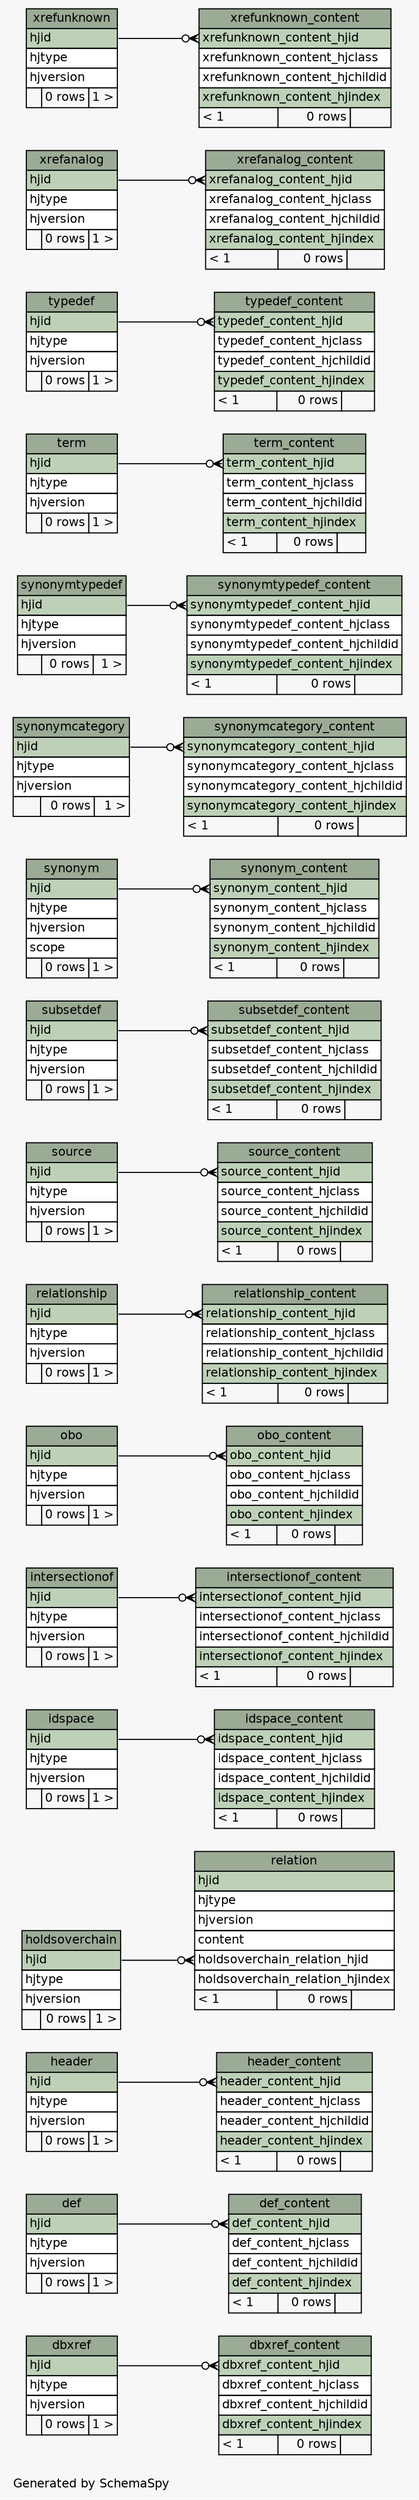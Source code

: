 // dot 2.38.0 on Windows 8.1 6.3
// SchemaSpy rev 590
digraph "largeRelationshipsDiagram" {
  graph [
    rankdir="RL"
    bgcolor="#f7f7f7"
    label="\nGenerated by SchemaSpy"
    labeljust="l"
    nodesep="0.18"
    ranksep="0.46"
    fontname="Helvetica"
    fontsize="11"
  ];
  node [
    fontname="Helvetica"
    fontsize="11"
    shape="plaintext"
  ];
  edge [
    arrowsize="0.8"
  ];
  "dbxref" [
    label=<
    <TABLE BORDER="0" CELLBORDER="1" CELLSPACING="0" BGCOLOR="#ffffff">
      <TR><TD COLSPAN="3" BGCOLOR="#9bab96" ALIGN="CENTER">dbxref</TD></TR>
      <TR><TD PORT="hjid" COLSPAN="3" BGCOLOR="#bed1b8" ALIGN="LEFT">hjid</TD></TR>
      <TR><TD PORT="hjtype" COLSPAN="3" ALIGN="LEFT">hjtype</TD></TR>
      <TR><TD PORT="hjversion" COLSPAN="3" ALIGN="LEFT">hjversion</TD></TR>
      <TR><TD ALIGN="LEFT" BGCOLOR="#f7f7f7">  </TD><TD ALIGN="RIGHT" BGCOLOR="#f7f7f7">0 rows</TD><TD ALIGN="RIGHT" BGCOLOR="#f7f7f7">1 &gt;</TD></TR>
    </TABLE>>
    URL="tables/dbxref.html"
    tooltip="dbxref"
  ];
  "dbxref_content" [
    label=<
    <TABLE BORDER="0" CELLBORDER="1" CELLSPACING="0" BGCOLOR="#ffffff">
      <TR><TD COLSPAN="3" BGCOLOR="#9bab96" ALIGN="CENTER">dbxref_content</TD></TR>
      <TR><TD PORT="dbxref_content_hjid" COLSPAN="3" BGCOLOR="#bed1b8" ALIGN="LEFT">dbxref_content_hjid</TD></TR>
      <TR><TD PORT="dbxref_content_hjclass" COLSPAN="3" ALIGN="LEFT">dbxref_content_hjclass</TD></TR>
      <TR><TD PORT="dbxref_content_hjchildid" COLSPAN="3" ALIGN="LEFT">dbxref_content_hjchildid</TD></TR>
      <TR><TD PORT="dbxref_content_hjindex" COLSPAN="3" BGCOLOR="#bed1b8" ALIGN="LEFT">dbxref_content_hjindex</TD></TR>
      <TR><TD ALIGN="LEFT" BGCOLOR="#f7f7f7">&lt; 1</TD><TD ALIGN="RIGHT" BGCOLOR="#f7f7f7">0 rows</TD><TD ALIGN="RIGHT" BGCOLOR="#f7f7f7">  </TD></TR>
    </TABLE>>
    URL="tables/dbxref_content.html"
    tooltip="dbxref_content"
  ];
  "def" [
    label=<
    <TABLE BORDER="0" CELLBORDER="1" CELLSPACING="0" BGCOLOR="#ffffff">
      <TR><TD COLSPAN="3" BGCOLOR="#9bab96" ALIGN="CENTER">def</TD></TR>
      <TR><TD PORT="hjid" COLSPAN="3" BGCOLOR="#bed1b8" ALIGN="LEFT">hjid</TD></TR>
      <TR><TD PORT="hjtype" COLSPAN="3" ALIGN="LEFT">hjtype</TD></TR>
      <TR><TD PORT="hjversion" COLSPAN="3" ALIGN="LEFT">hjversion</TD></TR>
      <TR><TD ALIGN="LEFT" BGCOLOR="#f7f7f7">  </TD><TD ALIGN="RIGHT" BGCOLOR="#f7f7f7">0 rows</TD><TD ALIGN="RIGHT" BGCOLOR="#f7f7f7">1 &gt;</TD></TR>
    </TABLE>>
    URL="tables/def.html"
    tooltip="def"
  ];
  "def_content" [
    label=<
    <TABLE BORDER="0" CELLBORDER="1" CELLSPACING="0" BGCOLOR="#ffffff">
      <TR><TD COLSPAN="3" BGCOLOR="#9bab96" ALIGN="CENTER">def_content</TD></TR>
      <TR><TD PORT="def_content_hjid" COLSPAN="3" BGCOLOR="#bed1b8" ALIGN="LEFT">def_content_hjid</TD></TR>
      <TR><TD PORT="def_content_hjclass" COLSPAN="3" ALIGN="LEFT">def_content_hjclass</TD></TR>
      <TR><TD PORT="def_content_hjchildid" COLSPAN="3" ALIGN="LEFT">def_content_hjchildid</TD></TR>
      <TR><TD PORT="def_content_hjindex" COLSPAN="3" BGCOLOR="#bed1b8" ALIGN="LEFT">def_content_hjindex</TD></TR>
      <TR><TD ALIGN="LEFT" BGCOLOR="#f7f7f7">&lt; 1</TD><TD ALIGN="RIGHT" BGCOLOR="#f7f7f7">0 rows</TD><TD ALIGN="RIGHT" BGCOLOR="#f7f7f7">  </TD></TR>
    </TABLE>>
    URL="tables/def_content.html"
    tooltip="def_content"
  ];
  "header" [
    label=<
    <TABLE BORDER="0" CELLBORDER="1" CELLSPACING="0" BGCOLOR="#ffffff">
      <TR><TD COLSPAN="3" BGCOLOR="#9bab96" ALIGN="CENTER">header</TD></TR>
      <TR><TD PORT="hjid" COLSPAN="3" BGCOLOR="#bed1b8" ALIGN="LEFT">hjid</TD></TR>
      <TR><TD PORT="hjtype" COLSPAN="3" ALIGN="LEFT">hjtype</TD></TR>
      <TR><TD PORT="hjversion" COLSPAN="3" ALIGN="LEFT">hjversion</TD></TR>
      <TR><TD ALIGN="LEFT" BGCOLOR="#f7f7f7">  </TD><TD ALIGN="RIGHT" BGCOLOR="#f7f7f7">0 rows</TD><TD ALIGN="RIGHT" BGCOLOR="#f7f7f7">1 &gt;</TD></TR>
    </TABLE>>
    URL="tables/header.html"
    tooltip="header"
  ];
  "header_content" [
    label=<
    <TABLE BORDER="0" CELLBORDER="1" CELLSPACING="0" BGCOLOR="#ffffff">
      <TR><TD COLSPAN="3" BGCOLOR="#9bab96" ALIGN="CENTER">header_content</TD></TR>
      <TR><TD PORT="header_content_hjid" COLSPAN="3" BGCOLOR="#bed1b8" ALIGN="LEFT">header_content_hjid</TD></TR>
      <TR><TD PORT="header_content_hjclass" COLSPAN="3" ALIGN="LEFT">header_content_hjclass</TD></TR>
      <TR><TD PORT="header_content_hjchildid" COLSPAN="3" ALIGN="LEFT">header_content_hjchildid</TD></TR>
      <TR><TD PORT="header_content_hjindex" COLSPAN="3" BGCOLOR="#bed1b8" ALIGN="LEFT">header_content_hjindex</TD></TR>
      <TR><TD ALIGN="LEFT" BGCOLOR="#f7f7f7">&lt; 1</TD><TD ALIGN="RIGHT" BGCOLOR="#f7f7f7">0 rows</TD><TD ALIGN="RIGHT" BGCOLOR="#f7f7f7">  </TD></TR>
    </TABLE>>
    URL="tables/header_content.html"
    tooltip="header_content"
  ];
  "holdsoverchain" [
    label=<
    <TABLE BORDER="0" CELLBORDER="1" CELLSPACING="0" BGCOLOR="#ffffff">
      <TR><TD COLSPAN="3" BGCOLOR="#9bab96" ALIGN="CENTER">holdsoverchain</TD></TR>
      <TR><TD PORT="hjid" COLSPAN="3" BGCOLOR="#bed1b8" ALIGN="LEFT">hjid</TD></TR>
      <TR><TD PORT="hjtype" COLSPAN="3" ALIGN="LEFT">hjtype</TD></TR>
      <TR><TD PORT="hjversion" COLSPAN="3" ALIGN="LEFT">hjversion</TD></TR>
      <TR><TD ALIGN="LEFT" BGCOLOR="#f7f7f7">  </TD><TD ALIGN="RIGHT" BGCOLOR="#f7f7f7">0 rows</TD><TD ALIGN="RIGHT" BGCOLOR="#f7f7f7">1 &gt;</TD></TR>
    </TABLE>>
    URL="tables/holdsoverchain.html"
    tooltip="holdsoverchain"
  ];
  "idspace" [
    label=<
    <TABLE BORDER="0" CELLBORDER="1" CELLSPACING="0" BGCOLOR="#ffffff">
      <TR><TD COLSPAN="3" BGCOLOR="#9bab96" ALIGN="CENTER">idspace</TD></TR>
      <TR><TD PORT="hjid" COLSPAN="3" BGCOLOR="#bed1b8" ALIGN="LEFT">hjid</TD></TR>
      <TR><TD PORT="hjtype" COLSPAN="3" ALIGN="LEFT">hjtype</TD></TR>
      <TR><TD PORT="hjversion" COLSPAN="3" ALIGN="LEFT">hjversion</TD></TR>
      <TR><TD ALIGN="LEFT" BGCOLOR="#f7f7f7">  </TD><TD ALIGN="RIGHT" BGCOLOR="#f7f7f7">0 rows</TD><TD ALIGN="RIGHT" BGCOLOR="#f7f7f7">1 &gt;</TD></TR>
    </TABLE>>
    URL="tables/idspace.html"
    tooltip="idspace"
  ];
  "idspace_content" [
    label=<
    <TABLE BORDER="0" CELLBORDER="1" CELLSPACING="0" BGCOLOR="#ffffff">
      <TR><TD COLSPAN="3" BGCOLOR="#9bab96" ALIGN="CENTER">idspace_content</TD></TR>
      <TR><TD PORT="idspace_content_hjid" COLSPAN="3" BGCOLOR="#bed1b8" ALIGN="LEFT">idspace_content_hjid</TD></TR>
      <TR><TD PORT="idspace_content_hjclass" COLSPAN="3" ALIGN="LEFT">idspace_content_hjclass</TD></TR>
      <TR><TD PORT="idspace_content_hjchildid" COLSPAN="3" ALIGN="LEFT">idspace_content_hjchildid</TD></TR>
      <TR><TD PORT="idspace_content_hjindex" COLSPAN="3" BGCOLOR="#bed1b8" ALIGN="LEFT">idspace_content_hjindex</TD></TR>
      <TR><TD ALIGN="LEFT" BGCOLOR="#f7f7f7">&lt; 1</TD><TD ALIGN="RIGHT" BGCOLOR="#f7f7f7">0 rows</TD><TD ALIGN="RIGHT" BGCOLOR="#f7f7f7">  </TD></TR>
    </TABLE>>
    URL="tables/idspace_content.html"
    tooltip="idspace_content"
  ];
  "intersectionof" [
    label=<
    <TABLE BORDER="0" CELLBORDER="1" CELLSPACING="0" BGCOLOR="#ffffff">
      <TR><TD COLSPAN="3" BGCOLOR="#9bab96" ALIGN="CENTER">intersectionof</TD></TR>
      <TR><TD PORT="hjid" COLSPAN="3" BGCOLOR="#bed1b8" ALIGN="LEFT">hjid</TD></TR>
      <TR><TD PORT="hjtype" COLSPAN="3" ALIGN="LEFT">hjtype</TD></TR>
      <TR><TD PORT="hjversion" COLSPAN="3" ALIGN="LEFT">hjversion</TD></TR>
      <TR><TD ALIGN="LEFT" BGCOLOR="#f7f7f7">  </TD><TD ALIGN="RIGHT" BGCOLOR="#f7f7f7">0 rows</TD><TD ALIGN="RIGHT" BGCOLOR="#f7f7f7">1 &gt;</TD></TR>
    </TABLE>>
    URL="tables/intersectionof.html"
    tooltip="intersectionof"
  ];
  "intersectionof_content" [
    label=<
    <TABLE BORDER="0" CELLBORDER="1" CELLSPACING="0" BGCOLOR="#ffffff">
      <TR><TD COLSPAN="3" BGCOLOR="#9bab96" ALIGN="CENTER">intersectionof_content</TD></TR>
      <TR><TD PORT="intersectionof_content_hjid" COLSPAN="3" BGCOLOR="#bed1b8" ALIGN="LEFT">intersectionof_content_hjid</TD></TR>
      <TR><TD PORT="intersectionof_content_hjclass" COLSPAN="3" ALIGN="LEFT">intersectionof_content_hjclass</TD></TR>
      <TR><TD PORT="intersectionof_content_hjchildid" COLSPAN="3" ALIGN="LEFT">intersectionof_content_hjchildid</TD></TR>
      <TR><TD PORT="intersectionof_content_hjindex" COLSPAN="3" BGCOLOR="#bed1b8" ALIGN="LEFT">intersectionof_content_hjindex</TD></TR>
      <TR><TD ALIGN="LEFT" BGCOLOR="#f7f7f7">&lt; 1</TD><TD ALIGN="RIGHT" BGCOLOR="#f7f7f7">0 rows</TD><TD ALIGN="RIGHT" BGCOLOR="#f7f7f7">  </TD></TR>
    </TABLE>>
    URL="tables/intersectionof_content.html"
    tooltip="intersectionof_content"
  ];
  "obo" [
    label=<
    <TABLE BORDER="0" CELLBORDER="1" CELLSPACING="0" BGCOLOR="#ffffff">
      <TR><TD COLSPAN="3" BGCOLOR="#9bab96" ALIGN="CENTER">obo</TD></TR>
      <TR><TD PORT="hjid" COLSPAN="3" BGCOLOR="#bed1b8" ALIGN="LEFT">hjid</TD></TR>
      <TR><TD PORT="hjtype" COLSPAN="3" ALIGN="LEFT">hjtype</TD></TR>
      <TR><TD PORT="hjversion" COLSPAN="3" ALIGN="LEFT">hjversion</TD></TR>
      <TR><TD ALIGN="LEFT" BGCOLOR="#f7f7f7">  </TD><TD ALIGN="RIGHT" BGCOLOR="#f7f7f7">0 rows</TD><TD ALIGN="RIGHT" BGCOLOR="#f7f7f7">1 &gt;</TD></TR>
    </TABLE>>
    URL="tables/obo.html"
    tooltip="obo"
  ];
  "obo_content" [
    label=<
    <TABLE BORDER="0" CELLBORDER="1" CELLSPACING="0" BGCOLOR="#ffffff">
      <TR><TD COLSPAN="3" BGCOLOR="#9bab96" ALIGN="CENTER">obo_content</TD></TR>
      <TR><TD PORT="obo_content_hjid" COLSPAN="3" BGCOLOR="#bed1b8" ALIGN="LEFT">obo_content_hjid</TD></TR>
      <TR><TD PORT="obo_content_hjclass" COLSPAN="3" ALIGN="LEFT">obo_content_hjclass</TD></TR>
      <TR><TD PORT="obo_content_hjchildid" COLSPAN="3" ALIGN="LEFT">obo_content_hjchildid</TD></TR>
      <TR><TD PORT="obo_content_hjindex" COLSPAN="3" BGCOLOR="#bed1b8" ALIGN="LEFT">obo_content_hjindex</TD></TR>
      <TR><TD ALIGN="LEFT" BGCOLOR="#f7f7f7">&lt; 1</TD><TD ALIGN="RIGHT" BGCOLOR="#f7f7f7">0 rows</TD><TD ALIGN="RIGHT" BGCOLOR="#f7f7f7">  </TD></TR>
    </TABLE>>
    URL="tables/obo_content.html"
    tooltip="obo_content"
  ];
  "relation" [
    label=<
    <TABLE BORDER="0" CELLBORDER="1" CELLSPACING="0" BGCOLOR="#ffffff">
      <TR><TD COLSPAN="3" BGCOLOR="#9bab96" ALIGN="CENTER">relation</TD></TR>
      <TR><TD PORT="hjid" COLSPAN="3" BGCOLOR="#bed1b8" ALIGN="LEFT">hjid</TD></TR>
      <TR><TD PORT="hjtype" COLSPAN="3" ALIGN="LEFT">hjtype</TD></TR>
      <TR><TD PORT="hjversion" COLSPAN="3" ALIGN="LEFT">hjversion</TD></TR>
      <TR><TD PORT="content" COLSPAN="3" ALIGN="LEFT">content</TD></TR>
      <TR><TD PORT="holdsoverchain_relation_hjid" COLSPAN="3" ALIGN="LEFT">holdsoverchain_relation_hjid</TD></TR>
      <TR><TD PORT="holdsoverchain_relation_hjindex" COLSPAN="3" ALIGN="LEFT">holdsoverchain_relation_hjindex</TD></TR>
      <TR><TD ALIGN="LEFT" BGCOLOR="#f7f7f7">&lt; 1</TD><TD ALIGN="RIGHT" BGCOLOR="#f7f7f7">0 rows</TD><TD ALIGN="RIGHT" BGCOLOR="#f7f7f7">  </TD></TR>
    </TABLE>>
    URL="tables/relation.html"
    tooltip="relation"
  ];
  "relationship" [
    label=<
    <TABLE BORDER="0" CELLBORDER="1" CELLSPACING="0" BGCOLOR="#ffffff">
      <TR><TD COLSPAN="3" BGCOLOR="#9bab96" ALIGN="CENTER">relationship</TD></TR>
      <TR><TD PORT="hjid" COLSPAN="3" BGCOLOR="#bed1b8" ALIGN="LEFT">hjid</TD></TR>
      <TR><TD PORT="hjtype" COLSPAN="3" ALIGN="LEFT">hjtype</TD></TR>
      <TR><TD PORT="hjversion" COLSPAN="3" ALIGN="LEFT">hjversion</TD></TR>
      <TR><TD ALIGN="LEFT" BGCOLOR="#f7f7f7">  </TD><TD ALIGN="RIGHT" BGCOLOR="#f7f7f7">0 rows</TD><TD ALIGN="RIGHT" BGCOLOR="#f7f7f7">1 &gt;</TD></TR>
    </TABLE>>
    URL="tables/relationship.html"
    tooltip="relationship"
  ];
  "relationship_content" [
    label=<
    <TABLE BORDER="0" CELLBORDER="1" CELLSPACING="0" BGCOLOR="#ffffff">
      <TR><TD COLSPAN="3" BGCOLOR="#9bab96" ALIGN="CENTER">relationship_content</TD></TR>
      <TR><TD PORT="relationship_content_hjid" COLSPAN="3" BGCOLOR="#bed1b8" ALIGN="LEFT">relationship_content_hjid</TD></TR>
      <TR><TD PORT="relationship_content_hjclass" COLSPAN="3" ALIGN="LEFT">relationship_content_hjclass</TD></TR>
      <TR><TD PORT="relationship_content_hjchildid" COLSPAN="3" ALIGN="LEFT">relationship_content_hjchildid</TD></TR>
      <TR><TD PORT="relationship_content_hjindex" COLSPAN="3" BGCOLOR="#bed1b8" ALIGN="LEFT">relationship_content_hjindex</TD></TR>
      <TR><TD ALIGN="LEFT" BGCOLOR="#f7f7f7">&lt; 1</TD><TD ALIGN="RIGHT" BGCOLOR="#f7f7f7">0 rows</TD><TD ALIGN="RIGHT" BGCOLOR="#f7f7f7">  </TD></TR>
    </TABLE>>
    URL="tables/relationship_content.html"
    tooltip="relationship_content"
  ];
  "source" [
    label=<
    <TABLE BORDER="0" CELLBORDER="1" CELLSPACING="0" BGCOLOR="#ffffff">
      <TR><TD COLSPAN="3" BGCOLOR="#9bab96" ALIGN="CENTER">source</TD></TR>
      <TR><TD PORT="hjid" COLSPAN="3" BGCOLOR="#bed1b8" ALIGN="LEFT">hjid</TD></TR>
      <TR><TD PORT="hjtype" COLSPAN="3" ALIGN="LEFT">hjtype</TD></TR>
      <TR><TD PORT="hjversion" COLSPAN="3" ALIGN="LEFT">hjversion</TD></TR>
      <TR><TD ALIGN="LEFT" BGCOLOR="#f7f7f7">  </TD><TD ALIGN="RIGHT" BGCOLOR="#f7f7f7">0 rows</TD><TD ALIGN="RIGHT" BGCOLOR="#f7f7f7">1 &gt;</TD></TR>
    </TABLE>>
    URL="tables/source.html"
    tooltip="source"
  ];
  "source_content" [
    label=<
    <TABLE BORDER="0" CELLBORDER="1" CELLSPACING="0" BGCOLOR="#ffffff">
      <TR><TD COLSPAN="3" BGCOLOR="#9bab96" ALIGN="CENTER">source_content</TD></TR>
      <TR><TD PORT="source_content_hjid" COLSPAN="3" BGCOLOR="#bed1b8" ALIGN="LEFT">source_content_hjid</TD></TR>
      <TR><TD PORT="source_content_hjclass" COLSPAN="3" ALIGN="LEFT">source_content_hjclass</TD></TR>
      <TR><TD PORT="source_content_hjchildid" COLSPAN="3" ALIGN="LEFT">source_content_hjchildid</TD></TR>
      <TR><TD PORT="source_content_hjindex" COLSPAN="3" BGCOLOR="#bed1b8" ALIGN="LEFT">source_content_hjindex</TD></TR>
      <TR><TD ALIGN="LEFT" BGCOLOR="#f7f7f7">&lt; 1</TD><TD ALIGN="RIGHT" BGCOLOR="#f7f7f7">0 rows</TD><TD ALIGN="RIGHT" BGCOLOR="#f7f7f7">  </TD></TR>
    </TABLE>>
    URL="tables/source_content.html"
    tooltip="source_content"
  ];
  "subsetdef" [
    label=<
    <TABLE BORDER="0" CELLBORDER="1" CELLSPACING="0" BGCOLOR="#ffffff">
      <TR><TD COLSPAN="3" BGCOLOR="#9bab96" ALIGN="CENTER">subsetdef</TD></TR>
      <TR><TD PORT="hjid" COLSPAN="3" BGCOLOR="#bed1b8" ALIGN="LEFT">hjid</TD></TR>
      <TR><TD PORT="hjtype" COLSPAN="3" ALIGN="LEFT">hjtype</TD></TR>
      <TR><TD PORT="hjversion" COLSPAN="3" ALIGN="LEFT">hjversion</TD></TR>
      <TR><TD ALIGN="LEFT" BGCOLOR="#f7f7f7">  </TD><TD ALIGN="RIGHT" BGCOLOR="#f7f7f7">0 rows</TD><TD ALIGN="RIGHT" BGCOLOR="#f7f7f7">1 &gt;</TD></TR>
    </TABLE>>
    URL="tables/subsetdef.html"
    tooltip="subsetdef"
  ];
  "subsetdef_content" [
    label=<
    <TABLE BORDER="0" CELLBORDER="1" CELLSPACING="0" BGCOLOR="#ffffff">
      <TR><TD COLSPAN="3" BGCOLOR="#9bab96" ALIGN="CENTER">subsetdef_content</TD></TR>
      <TR><TD PORT="subsetdef_content_hjid" COLSPAN="3" BGCOLOR="#bed1b8" ALIGN="LEFT">subsetdef_content_hjid</TD></TR>
      <TR><TD PORT="subsetdef_content_hjclass" COLSPAN="3" ALIGN="LEFT">subsetdef_content_hjclass</TD></TR>
      <TR><TD PORT="subsetdef_content_hjchildid" COLSPAN="3" ALIGN="LEFT">subsetdef_content_hjchildid</TD></TR>
      <TR><TD PORT="subsetdef_content_hjindex" COLSPAN="3" BGCOLOR="#bed1b8" ALIGN="LEFT">subsetdef_content_hjindex</TD></TR>
      <TR><TD ALIGN="LEFT" BGCOLOR="#f7f7f7">&lt; 1</TD><TD ALIGN="RIGHT" BGCOLOR="#f7f7f7">0 rows</TD><TD ALIGN="RIGHT" BGCOLOR="#f7f7f7">  </TD></TR>
    </TABLE>>
    URL="tables/subsetdef_content.html"
    tooltip="subsetdef_content"
  ];
  "synonym" [
    label=<
    <TABLE BORDER="0" CELLBORDER="1" CELLSPACING="0" BGCOLOR="#ffffff">
      <TR><TD COLSPAN="3" BGCOLOR="#9bab96" ALIGN="CENTER">synonym</TD></TR>
      <TR><TD PORT="hjid" COLSPAN="3" BGCOLOR="#bed1b8" ALIGN="LEFT">hjid</TD></TR>
      <TR><TD PORT="hjtype" COLSPAN="3" ALIGN="LEFT">hjtype</TD></TR>
      <TR><TD PORT="hjversion" COLSPAN="3" ALIGN="LEFT">hjversion</TD></TR>
      <TR><TD PORT="scope" COLSPAN="3" ALIGN="LEFT">scope</TD></TR>
      <TR><TD ALIGN="LEFT" BGCOLOR="#f7f7f7">  </TD><TD ALIGN="RIGHT" BGCOLOR="#f7f7f7">0 rows</TD><TD ALIGN="RIGHT" BGCOLOR="#f7f7f7">1 &gt;</TD></TR>
    </TABLE>>
    URL="tables/synonym.html"
    tooltip="synonym"
  ];
  "synonym_content" [
    label=<
    <TABLE BORDER="0" CELLBORDER="1" CELLSPACING="0" BGCOLOR="#ffffff">
      <TR><TD COLSPAN="3" BGCOLOR="#9bab96" ALIGN="CENTER">synonym_content</TD></TR>
      <TR><TD PORT="synonym_content_hjid" COLSPAN="3" BGCOLOR="#bed1b8" ALIGN="LEFT">synonym_content_hjid</TD></TR>
      <TR><TD PORT="synonym_content_hjclass" COLSPAN="3" ALIGN="LEFT">synonym_content_hjclass</TD></TR>
      <TR><TD PORT="synonym_content_hjchildid" COLSPAN="3" ALIGN="LEFT">synonym_content_hjchildid</TD></TR>
      <TR><TD PORT="synonym_content_hjindex" COLSPAN="3" BGCOLOR="#bed1b8" ALIGN="LEFT">synonym_content_hjindex</TD></TR>
      <TR><TD ALIGN="LEFT" BGCOLOR="#f7f7f7">&lt; 1</TD><TD ALIGN="RIGHT" BGCOLOR="#f7f7f7">0 rows</TD><TD ALIGN="RIGHT" BGCOLOR="#f7f7f7">  </TD></TR>
    </TABLE>>
    URL="tables/synonym_content.html"
    tooltip="synonym_content"
  ];
  "synonymcategory" [
    label=<
    <TABLE BORDER="0" CELLBORDER="1" CELLSPACING="0" BGCOLOR="#ffffff">
      <TR><TD COLSPAN="3" BGCOLOR="#9bab96" ALIGN="CENTER">synonymcategory</TD></TR>
      <TR><TD PORT="hjid" COLSPAN="3" BGCOLOR="#bed1b8" ALIGN="LEFT">hjid</TD></TR>
      <TR><TD PORT="hjtype" COLSPAN="3" ALIGN="LEFT">hjtype</TD></TR>
      <TR><TD PORT="hjversion" COLSPAN="3" ALIGN="LEFT">hjversion</TD></TR>
      <TR><TD ALIGN="LEFT" BGCOLOR="#f7f7f7">  </TD><TD ALIGN="RIGHT" BGCOLOR="#f7f7f7">0 rows</TD><TD ALIGN="RIGHT" BGCOLOR="#f7f7f7">1 &gt;</TD></TR>
    </TABLE>>
    URL="tables/synonymcategory.html"
    tooltip="synonymcategory"
  ];
  "synonymcategory_content" [
    label=<
    <TABLE BORDER="0" CELLBORDER="1" CELLSPACING="0" BGCOLOR="#ffffff">
      <TR><TD COLSPAN="3" BGCOLOR="#9bab96" ALIGN="CENTER">synonymcategory_content</TD></TR>
      <TR><TD PORT="synonymcategory_content_hjid" COLSPAN="3" BGCOLOR="#bed1b8" ALIGN="LEFT">synonymcategory_content_hjid</TD></TR>
      <TR><TD PORT="synonymcategory_content_hjclass" COLSPAN="3" ALIGN="LEFT">synonymcategory_content_hjclass</TD></TR>
      <TR><TD PORT="synonymcategory_content_hjchildid" COLSPAN="3" ALIGN="LEFT">synonymcategory_content_hjchildid</TD></TR>
      <TR><TD PORT="synonymcategory_content_hjindex" COLSPAN="3" BGCOLOR="#bed1b8" ALIGN="LEFT">synonymcategory_content_hjindex</TD></TR>
      <TR><TD ALIGN="LEFT" BGCOLOR="#f7f7f7">&lt; 1</TD><TD ALIGN="RIGHT" BGCOLOR="#f7f7f7">0 rows</TD><TD ALIGN="RIGHT" BGCOLOR="#f7f7f7">  </TD></TR>
    </TABLE>>
    URL="tables/synonymcategory_content.html"
    tooltip="synonymcategory_content"
  ];
  "synonymtypedef" [
    label=<
    <TABLE BORDER="0" CELLBORDER="1" CELLSPACING="0" BGCOLOR="#ffffff">
      <TR><TD COLSPAN="3" BGCOLOR="#9bab96" ALIGN="CENTER">synonymtypedef</TD></TR>
      <TR><TD PORT="hjid" COLSPAN="3" BGCOLOR="#bed1b8" ALIGN="LEFT">hjid</TD></TR>
      <TR><TD PORT="hjtype" COLSPAN="3" ALIGN="LEFT">hjtype</TD></TR>
      <TR><TD PORT="hjversion" COLSPAN="3" ALIGN="LEFT">hjversion</TD></TR>
      <TR><TD ALIGN="LEFT" BGCOLOR="#f7f7f7">  </TD><TD ALIGN="RIGHT" BGCOLOR="#f7f7f7">0 rows</TD><TD ALIGN="RIGHT" BGCOLOR="#f7f7f7">1 &gt;</TD></TR>
    </TABLE>>
    URL="tables/synonymtypedef.html"
    tooltip="synonymtypedef"
  ];
  "synonymtypedef_content" [
    label=<
    <TABLE BORDER="0" CELLBORDER="1" CELLSPACING="0" BGCOLOR="#ffffff">
      <TR><TD COLSPAN="3" BGCOLOR="#9bab96" ALIGN="CENTER">synonymtypedef_content</TD></TR>
      <TR><TD PORT="synonymtypedef_content_hjid" COLSPAN="3" BGCOLOR="#bed1b8" ALIGN="LEFT">synonymtypedef_content_hjid</TD></TR>
      <TR><TD PORT="synonymtypedef_content_hjclass" COLSPAN="3" ALIGN="LEFT">synonymtypedef_content_hjclass</TD></TR>
      <TR><TD PORT="synonymtypedef_content_hjchildid" COLSPAN="3" ALIGN="LEFT">synonymtypedef_content_hjchildid</TD></TR>
      <TR><TD PORT="synonymtypedef_content_hjindex" COLSPAN="3" BGCOLOR="#bed1b8" ALIGN="LEFT">synonymtypedef_content_hjindex</TD></TR>
      <TR><TD ALIGN="LEFT" BGCOLOR="#f7f7f7">&lt; 1</TD><TD ALIGN="RIGHT" BGCOLOR="#f7f7f7">0 rows</TD><TD ALIGN="RIGHT" BGCOLOR="#f7f7f7">  </TD></TR>
    </TABLE>>
    URL="tables/synonymtypedef_content.html"
    tooltip="synonymtypedef_content"
  ];
  "term" [
    label=<
    <TABLE BORDER="0" CELLBORDER="1" CELLSPACING="0" BGCOLOR="#ffffff">
      <TR><TD COLSPAN="3" BGCOLOR="#9bab96" ALIGN="CENTER">term</TD></TR>
      <TR><TD PORT="hjid" COLSPAN="3" BGCOLOR="#bed1b8" ALIGN="LEFT">hjid</TD></TR>
      <TR><TD PORT="hjtype" COLSPAN="3" ALIGN="LEFT">hjtype</TD></TR>
      <TR><TD PORT="hjversion" COLSPAN="3" ALIGN="LEFT">hjversion</TD></TR>
      <TR><TD ALIGN="LEFT" BGCOLOR="#f7f7f7">  </TD><TD ALIGN="RIGHT" BGCOLOR="#f7f7f7">0 rows</TD><TD ALIGN="RIGHT" BGCOLOR="#f7f7f7">1 &gt;</TD></TR>
    </TABLE>>
    URL="tables/term.html"
    tooltip="term"
  ];
  "term_content" [
    label=<
    <TABLE BORDER="0" CELLBORDER="1" CELLSPACING="0" BGCOLOR="#ffffff">
      <TR><TD COLSPAN="3" BGCOLOR="#9bab96" ALIGN="CENTER">term_content</TD></TR>
      <TR><TD PORT="term_content_hjid" COLSPAN="3" BGCOLOR="#bed1b8" ALIGN="LEFT">term_content_hjid</TD></TR>
      <TR><TD PORT="term_content_hjclass" COLSPAN="3" ALIGN="LEFT">term_content_hjclass</TD></TR>
      <TR><TD PORT="term_content_hjchildid" COLSPAN="3" ALIGN="LEFT">term_content_hjchildid</TD></TR>
      <TR><TD PORT="term_content_hjindex" COLSPAN="3" BGCOLOR="#bed1b8" ALIGN="LEFT">term_content_hjindex</TD></TR>
      <TR><TD ALIGN="LEFT" BGCOLOR="#f7f7f7">&lt; 1</TD><TD ALIGN="RIGHT" BGCOLOR="#f7f7f7">0 rows</TD><TD ALIGN="RIGHT" BGCOLOR="#f7f7f7">  </TD></TR>
    </TABLE>>
    URL="tables/term_content.html"
    tooltip="term_content"
  ];
  "typedef" [
    label=<
    <TABLE BORDER="0" CELLBORDER="1" CELLSPACING="0" BGCOLOR="#ffffff">
      <TR><TD COLSPAN="3" BGCOLOR="#9bab96" ALIGN="CENTER">typedef</TD></TR>
      <TR><TD PORT="hjid" COLSPAN="3" BGCOLOR="#bed1b8" ALIGN="LEFT">hjid</TD></TR>
      <TR><TD PORT="hjtype" COLSPAN="3" ALIGN="LEFT">hjtype</TD></TR>
      <TR><TD PORT="hjversion" COLSPAN="3" ALIGN="LEFT">hjversion</TD></TR>
      <TR><TD ALIGN="LEFT" BGCOLOR="#f7f7f7">  </TD><TD ALIGN="RIGHT" BGCOLOR="#f7f7f7">0 rows</TD><TD ALIGN="RIGHT" BGCOLOR="#f7f7f7">1 &gt;</TD></TR>
    </TABLE>>
    URL="tables/typedef.html"
    tooltip="typedef"
  ];
  "typedef_content" [
    label=<
    <TABLE BORDER="0" CELLBORDER="1" CELLSPACING="0" BGCOLOR="#ffffff">
      <TR><TD COLSPAN="3" BGCOLOR="#9bab96" ALIGN="CENTER">typedef_content</TD></TR>
      <TR><TD PORT="typedef_content_hjid" COLSPAN="3" BGCOLOR="#bed1b8" ALIGN="LEFT">typedef_content_hjid</TD></TR>
      <TR><TD PORT="typedef_content_hjclass" COLSPAN="3" ALIGN="LEFT">typedef_content_hjclass</TD></TR>
      <TR><TD PORT="typedef_content_hjchildid" COLSPAN="3" ALIGN="LEFT">typedef_content_hjchildid</TD></TR>
      <TR><TD PORT="typedef_content_hjindex" COLSPAN="3" BGCOLOR="#bed1b8" ALIGN="LEFT">typedef_content_hjindex</TD></TR>
      <TR><TD ALIGN="LEFT" BGCOLOR="#f7f7f7">&lt; 1</TD><TD ALIGN="RIGHT" BGCOLOR="#f7f7f7">0 rows</TD><TD ALIGN="RIGHT" BGCOLOR="#f7f7f7">  </TD></TR>
    </TABLE>>
    URL="tables/typedef_content.html"
    tooltip="typedef_content"
  ];
  "xrefanalog" [
    label=<
    <TABLE BORDER="0" CELLBORDER="1" CELLSPACING="0" BGCOLOR="#ffffff">
      <TR><TD COLSPAN="3" BGCOLOR="#9bab96" ALIGN="CENTER">xrefanalog</TD></TR>
      <TR><TD PORT="hjid" COLSPAN="3" BGCOLOR="#bed1b8" ALIGN="LEFT">hjid</TD></TR>
      <TR><TD PORT="hjtype" COLSPAN="3" ALIGN="LEFT">hjtype</TD></TR>
      <TR><TD PORT="hjversion" COLSPAN="3" ALIGN="LEFT">hjversion</TD></TR>
      <TR><TD ALIGN="LEFT" BGCOLOR="#f7f7f7">  </TD><TD ALIGN="RIGHT" BGCOLOR="#f7f7f7">0 rows</TD><TD ALIGN="RIGHT" BGCOLOR="#f7f7f7">1 &gt;</TD></TR>
    </TABLE>>
    URL="tables/xrefanalog.html"
    tooltip="xrefanalog"
  ];
  "xrefanalog_content" [
    label=<
    <TABLE BORDER="0" CELLBORDER="1" CELLSPACING="0" BGCOLOR="#ffffff">
      <TR><TD COLSPAN="3" BGCOLOR="#9bab96" ALIGN="CENTER">xrefanalog_content</TD></TR>
      <TR><TD PORT="xrefanalog_content_hjid" COLSPAN="3" BGCOLOR="#bed1b8" ALIGN="LEFT">xrefanalog_content_hjid</TD></TR>
      <TR><TD PORT="xrefanalog_content_hjclass" COLSPAN="3" ALIGN="LEFT">xrefanalog_content_hjclass</TD></TR>
      <TR><TD PORT="xrefanalog_content_hjchildid" COLSPAN="3" ALIGN="LEFT">xrefanalog_content_hjchildid</TD></TR>
      <TR><TD PORT="xrefanalog_content_hjindex" COLSPAN="3" BGCOLOR="#bed1b8" ALIGN="LEFT">xrefanalog_content_hjindex</TD></TR>
      <TR><TD ALIGN="LEFT" BGCOLOR="#f7f7f7">&lt; 1</TD><TD ALIGN="RIGHT" BGCOLOR="#f7f7f7">0 rows</TD><TD ALIGN="RIGHT" BGCOLOR="#f7f7f7">  </TD></TR>
    </TABLE>>
    URL="tables/xrefanalog_content.html"
    tooltip="xrefanalog_content"
  ];
  "xrefunknown" [
    label=<
    <TABLE BORDER="0" CELLBORDER="1" CELLSPACING="0" BGCOLOR="#ffffff">
      <TR><TD COLSPAN="3" BGCOLOR="#9bab96" ALIGN="CENTER">xrefunknown</TD></TR>
      <TR><TD PORT="hjid" COLSPAN="3" BGCOLOR="#bed1b8" ALIGN="LEFT">hjid</TD></TR>
      <TR><TD PORT="hjtype" COLSPAN="3" ALIGN="LEFT">hjtype</TD></TR>
      <TR><TD PORT="hjversion" COLSPAN="3" ALIGN="LEFT">hjversion</TD></TR>
      <TR><TD ALIGN="LEFT" BGCOLOR="#f7f7f7">  </TD><TD ALIGN="RIGHT" BGCOLOR="#f7f7f7">0 rows</TD><TD ALIGN="RIGHT" BGCOLOR="#f7f7f7">1 &gt;</TD></TR>
    </TABLE>>
    URL="tables/xrefunknown.html"
    tooltip="xrefunknown"
  ];
  "xrefunknown_content" [
    label=<
    <TABLE BORDER="0" CELLBORDER="1" CELLSPACING="0" BGCOLOR="#ffffff">
      <TR><TD COLSPAN="3" BGCOLOR="#9bab96" ALIGN="CENTER">xrefunknown_content</TD></TR>
      <TR><TD PORT="xrefunknown_content_hjid" COLSPAN="3" BGCOLOR="#bed1b8" ALIGN="LEFT">xrefunknown_content_hjid</TD></TR>
      <TR><TD PORT="xrefunknown_content_hjclass" COLSPAN="3" ALIGN="LEFT">xrefunknown_content_hjclass</TD></TR>
      <TR><TD PORT="xrefunknown_content_hjchildid" COLSPAN="3" ALIGN="LEFT">xrefunknown_content_hjchildid</TD></TR>
      <TR><TD PORT="xrefunknown_content_hjindex" COLSPAN="3" BGCOLOR="#bed1b8" ALIGN="LEFT">xrefunknown_content_hjindex</TD></TR>
      <TR><TD ALIGN="LEFT" BGCOLOR="#f7f7f7">&lt; 1</TD><TD ALIGN="RIGHT" BGCOLOR="#f7f7f7">0 rows</TD><TD ALIGN="RIGHT" BGCOLOR="#f7f7f7">  </TD></TR>
    </TABLE>>
    URL="tables/xrefunknown_content.html"
    tooltip="xrefunknown_content"
  ];
  "dbxref_content":"dbxref_content_hjid":w -> "dbxref":"hjid":e [arrowhead=none dir=back arrowtail=crowodot];
  "def_content":"def_content_hjid":w -> "def":"hjid":e [arrowhead=none dir=back arrowtail=crowodot];
  "header_content":"header_content_hjid":w -> "header":"hjid":e [arrowhead=none dir=back arrowtail=crowodot];
  "idspace_content":"idspace_content_hjid":w -> "idspace":"hjid":e [arrowhead=none dir=back arrowtail=crowodot];
  "intersectionof_content":"intersectionof_content_hjid":w -> "intersectionof":"hjid":e [arrowhead=none dir=back arrowtail=crowodot];
  "obo_content":"obo_content_hjid":w -> "obo":"hjid":e [arrowhead=none dir=back arrowtail=crowodot];
  "relation":"holdsoverchain_relation_hjid":w -> "holdsoverchain":"hjid":e [arrowhead=none dir=back arrowtail=crowodot];
  "relationship_content":"relationship_content_hjid":w -> "relationship":"hjid":e [arrowhead=none dir=back arrowtail=crowodot];
  "source_content":"source_content_hjid":w -> "source":"hjid":e [arrowhead=none dir=back arrowtail=crowodot];
  "subsetdef_content":"subsetdef_content_hjid":w -> "subsetdef":"hjid":e [arrowhead=none dir=back arrowtail=crowodot];
  "synonym_content":"synonym_content_hjid":w -> "synonym":"hjid":e [arrowhead=none dir=back arrowtail=crowodot];
  "synonymcategory_content":"synonymcategory_content_hjid":w -> "synonymcategory":"hjid":e [arrowhead=none dir=back arrowtail=crowodot];
  "synonymtypedef_content":"synonymtypedef_content_hjid":w -> "synonymtypedef":"hjid":e [arrowhead=none dir=back arrowtail=crowodot];
  "term_content":"term_content_hjid":w -> "term":"hjid":e [arrowhead=none dir=back arrowtail=crowodot];
  "typedef_content":"typedef_content_hjid":w -> "typedef":"hjid":e [arrowhead=none dir=back arrowtail=crowodot];
  "xrefanalog_content":"xrefanalog_content_hjid":w -> "xrefanalog":"hjid":e [arrowhead=none dir=back arrowtail=crowodot];
  "xrefunknown_content":"xrefunknown_content_hjid":w -> "xrefunknown":"hjid":e [arrowhead=none dir=back arrowtail=crowodot];
}
